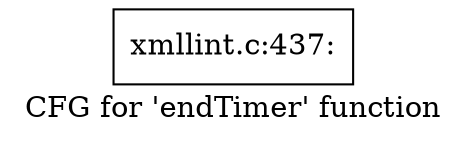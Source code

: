 digraph "CFG for 'endTimer' function" {
	label="CFG for 'endTimer' function";

	Node0x556d1b5ce550 [shape=record,label="{xmllint.c:437:}"];
}
